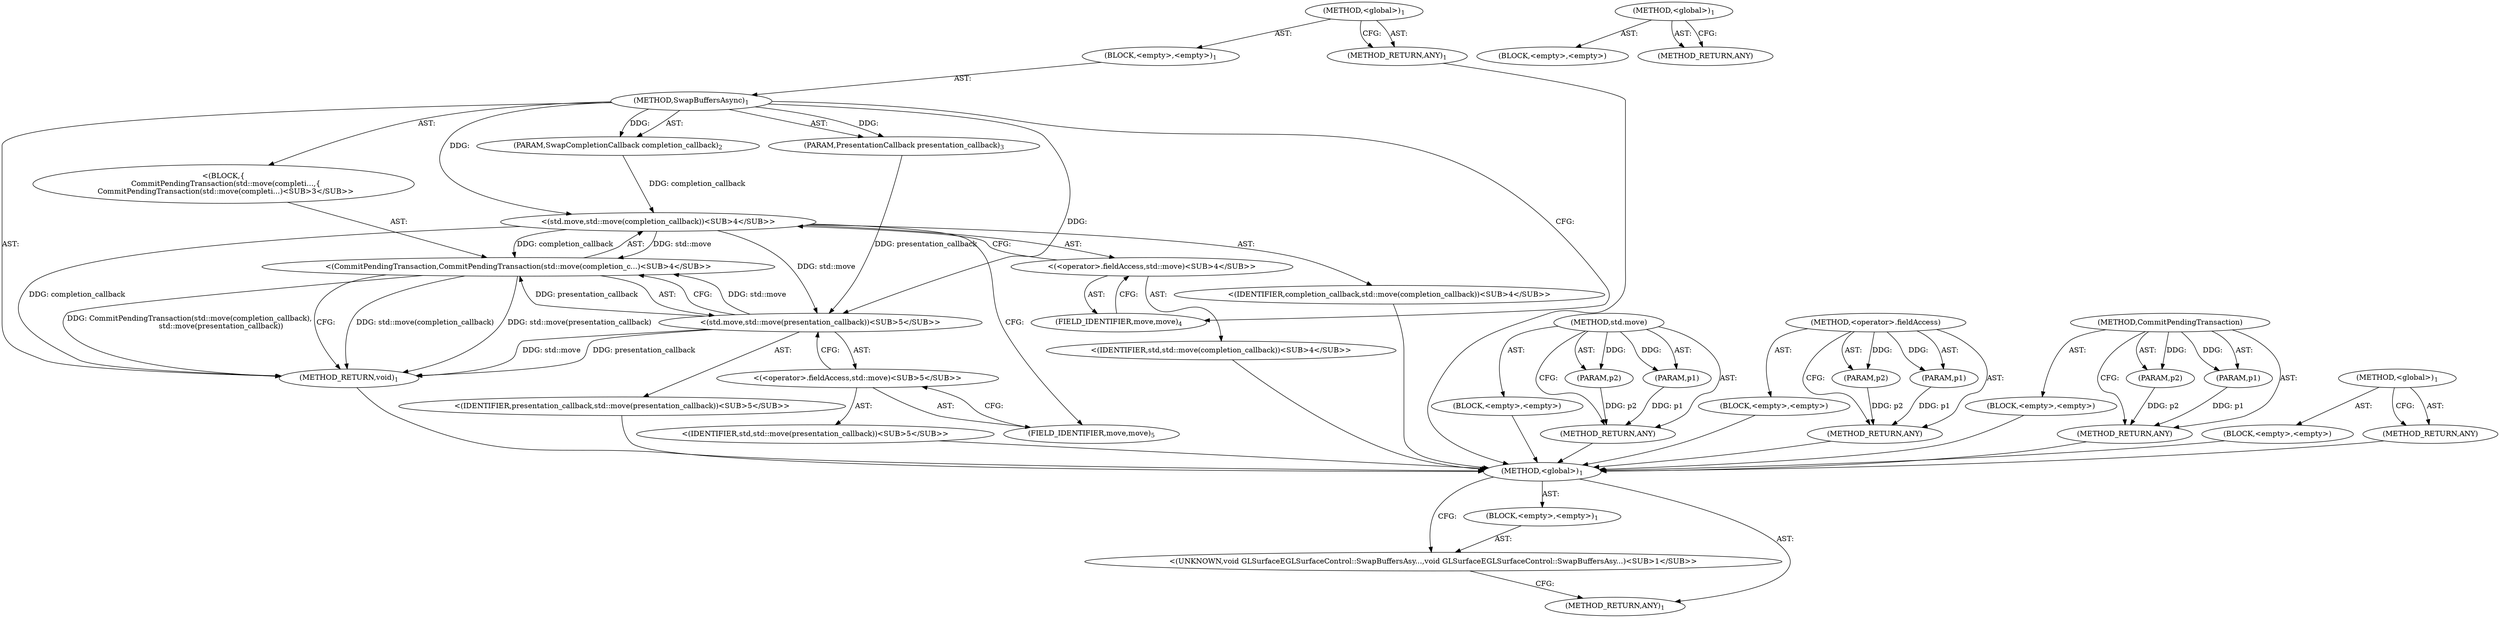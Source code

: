 digraph "&lt;global&gt;" {
vulnerable_6 [label=<(METHOD,&lt;global&gt;)<SUB>1</SUB>>];
vulnerable_7 [label=<(BLOCK,&lt;empty&gt;,&lt;empty&gt;)<SUB>1</SUB>>];
vulnerable_8 [label=<(METHOD,SwapBuffersAsync)<SUB>1</SUB>>];
vulnerable_9 [label=<(PARAM,SwapCompletionCallback completion_callback)<SUB>2</SUB>>];
vulnerable_10 [label=<(PARAM,PresentationCallback presentation_callback)<SUB>3</SUB>>];
vulnerable_11 [label="<(BLOCK,{
  CommitPendingTransaction(std::move(completi...,{
  CommitPendingTransaction(std::move(completi...)<SUB>3</SUB>>"];
vulnerable_12 [label="<(CommitPendingTransaction,CommitPendingTransaction(std::move(completion_c...)<SUB>4</SUB>>"];
vulnerable_13 [label="<(std.move,std::move(completion_callback))<SUB>4</SUB>>"];
vulnerable_14 [label="<(&lt;operator&gt;.fieldAccess,std::move)<SUB>4</SUB>>"];
vulnerable_15 [label="<(IDENTIFIER,std,std::move(completion_callback))<SUB>4</SUB>>"];
vulnerable_16 [label=<(FIELD_IDENTIFIER,move,move)<SUB>4</SUB>>];
vulnerable_17 [label="<(IDENTIFIER,completion_callback,std::move(completion_callback))<SUB>4</SUB>>"];
vulnerable_18 [label="<(std.move,std::move(presentation_callback))<SUB>5</SUB>>"];
vulnerable_19 [label="<(&lt;operator&gt;.fieldAccess,std::move)<SUB>5</SUB>>"];
vulnerable_20 [label="<(IDENTIFIER,std,std::move(presentation_callback))<SUB>5</SUB>>"];
vulnerable_21 [label=<(FIELD_IDENTIFIER,move,move)<SUB>5</SUB>>];
vulnerable_22 [label="<(IDENTIFIER,presentation_callback,std::move(presentation_callback))<SUB>5</SUB>>"];
vulnerable_23 [label=<(METHOD_RETURN,void)<SUB>1</SUB>>];
vulnerable_25 [label=<(METHOD_RETURN,ANY)<SUB>1</SUB>>];
vulnerable_49 [label=<(METHOD,std.move)>];
vulnerable_50 [label=<(PARAM,p1)>];
vulnerable_51 [label=<(PARAM,p2)>];
vulnerable_52 [label=<(BLOCK,&lt;empty&gt;,&lt;empty&gt;)>];
vulnerable_53 [label=<(METHOD_RETURN,ANY)>];
vulnerable_54 [label=<(METHOD,&lt;operator&gt;.fieldAccess)>];
vulnerable_55 [label=<(PARAM,p1)>];
vulnerable_56 [label=<(PARAM,p2)>];
vulnerable_57 [label=<(BLOCK,&lt;empty&gt;,&lt;empty&gt;)>];
vulnerable_58 [label=<(METHOD_RETURN,ANY)>];
vulnerable_44 [label=<(METHOD,CommitPendingTransaction)>];
vulnerable_45 [label=<(PARAM,p1)>];
vulnerable_46 [label=<(PARAM,p2)>];
vulnerable_47 [label=<(BLOCK,&lt;empty&gt;,&lt;empty&gt;)>];
vulnerable_48 [label=<(METHOD_RETURN,ANY)>];
vulnerable_38 [label=<(METHOD,&lt;global&gt;)<SUB>1</SUB>>];
vulnerable_39 [label=<(BLOCK,&lt;empty&gt;,&lt;empty&gt;)>];
vulnerable_40 [label=<(METHOD_RETURN,ANY)>];
fixed_6 [label=<(METHOD,&lt;global&gt;)<SUB>1</SUB>>];
fixed_7 [label=<(BLOCK,&lt;empty&gt;,&lt;empty&gt;)<SUB>1</SUB>>];
fixed_8 [label="<(UNKNOWN,void GLSurfaceEGLSurfaceControl::SwapBuffersAsy...,void GLSurfaceEGLSurfaceControl::SwapBuffersAsy...)<SUB>1</SUB>>"];
fixed_9 [label=<(METHOD_RETURN,ANY)<SUB>1</SUB>>];
fixed_14 [label=<(METHOD,&lt;global&gt;)<SUB>1</SUB>>];
fixed_15 [label=<(BLOCK,&lt;empty&gt;,&lt;empty&gt;)>];
fixed_16 [label=<(METHOD_RETURN,ANY)>];
vulnerable_6 -> vulnerable_7  [key=0, label="AST: "];
vulnerable_6 -> vulnerable_25  [key=0, label="AST: "];
vulnerable_6 -> vulnerable_25  [key=1, label="CFG: "];
vulnerable_7 -> vulnerable_8  [key=0, label="AST: "];
vulnerable_8 -> vulnerable_9  [key=0, label="AST: "];
vulnerable_8 -> vulnerable_9  [key=1, label="DDG: "];
vulnerable_8 -> vulnerable_10  [key=0, label="AST: "];
vulnerable_8 -> vulnerable_10  [key=1, label="DDG: "];
vulnerable_8 -> vulnerable_11  [key=0, label="AST: "];
vulnerable_8 -> vulnerable_23  [key=0, label="AST: "];
vulnerable_8 -> vulnerable_16  [key=0, label="CFG: "];
vulnerable_8 -> vulnerable_13  [key=0, label="DDG: "];
vulnerable_8 -> vulnerable_18  [key=0, label="DDG: "];
vulnerable_9 -> vulnerable_13  [key=0, label="DDG: completion_callback"];
vulnerable_10 -> vulnerable_18  [key=0, label="DDG: presentation_callback"];
vulnerable_11 -> vulnerable_12  [key=0, label="AST: "];
vulnerable_12 -> vulnerable_13  [key=0, label="AST: "];
vulnerable_12 -> vulnerable_18  [key=0, label="AST: "];
vulnerable_12 -> vulnerable_23  [key=0, label="CFG: "];
vulnerable_12 -> vulnerable_23  [key=1, label="DDG: std::move(completion_callback)"];
vulnerable_12 -> vulnerable_23  [key=2, label="DDG: std::move(presentation_callback)"];
vulnerable_12 -> vulnerable_23  [key=3, label="DDG: CommitPendingTransaction(std::move(completion_callback),
                           std::move(presentation_callback))"];
vulnerable_13 -> vulnerable_14  [key=0, label="AST: "];
vulnerable_13 -> vulnerable_17  [key=0, label="AST: "];
vulnerable_13 -> vulnerable_21  [key=0, label="CFG: "];
vulnerable_13 -> vulnerable_23  [key=0, label="DDG: completion_callback"];
vulnerable_13 -> vulnerable_12  [key=0, label="DDG: std::move"];
vulnerable_13 -> vulnerable_12  [key=1, label="DDG: completion_callback"];
vulnerable_13 -> vulnerable_18  [key=0, label="DDG: std::move"];
vulnerable_14 -> vulnerable_15  [key=0, label="AST: "];
vulnerable_14 -> vulnerable_16  [key=0, label="AST: "];
vulnerable_14 -> vulnerable_13  [key=0, label="CFG: "];
vulnerable_15 -> fixed_6  [key=0];
vulnerable_16 -> vulnerable_14  [key=0, label="CFG: "];
vulnerable_17 -> fixed_6  [key=0];
vulnerable_18 -> vulnerable_19  [key=0, label="AST: "];
vulnerable_18 -> vulnerable_22  [key=0, label="AST: "];
vulnerable_18 -> vulnerable_12  [key=0, label="CFG: "];
vulnerable_18 -> vulnerable_12  [key=1, label="DDG: std::move"];
vulnerable_18 -> vulnerable_12  [key=2, label="DDG: presentation_callback"];
vulnerable_18 -> vulnerable_23  [key=0, label="DDG: std::move"];
vulnerable_18 -> vulnerable_23  [key=1, label="DDG: presentation_callback"];
vulnerable_19 -> vulnerable_20  [key=0, label="AST: "];
vulnerable_19 -> vulnerable_21  [key=0, label="AST: "];
vulnerable_19 -> vulnerable_18  [key=0, label="CFG: "];
vulnerable_20 -> fixed_6  [key=0];
vulnerable_21 -> vulnerable_19  [key=0, label="CFG: "];
vulnerable_22 -> fixed_6  [key=0];
vulnerable_23 -> fixed_6  [key=0];
vulnerable_25 -> fixed_6  [key=0];
vulnerable_49 -> vulnerable_50  [key=0, label="AST: "];
vulnerable_49 -> vulnerable_50  [key=1, label="DDG: "];
vulnerable_49 -> vulnerable_52  [key=0, label="AST: "];
vulnerable_49 -> vulnerable_51  [key=0, label="AST: "];
vulnerable_49 -> vulnerable_51  [key=1, label="DDG: "];
vulnerable_49 -> vulnerable_53  [key=0, label="AST: "];
vulnerable_49 -> vulnerable_53  [key=1, label="CFG: "];
vulnerable_50 -> vulnerable_53  [key=0, label="DDG: p1"];
vulnerable_51 -> vulnerable_53  [key=0, label="DDG: p2"];
vulnerable_52 -> fixed_6  [key=0];
vulnerable_53 -> fixed_6  [key=0];
vulnerable_54 -> vulnerable_55  [key=0, label="AST: "];
vulnerable_54 -> vulnerable_55  [key=1, label="DDG: "];
vulnerable_54 -> vulnerable_57  [key=0, label="AST: "];
vulnerable_54 -> vulnerable_56  [key=0, label="AST: "];
vulnerable_54 -> vulnerable_56  [key=1, label="DDG: "];
vulnerable_54 -> vulnerable_58  [key=0, label="AST: "];
vulnerable_54 -> vulnerable_58  [key=1, label="CFG: "];
vulnerable_55 -> vulnerable_58  [key=0, label="DDG: p1"];
vulnerable_56 -> vulnerable_58  [key=0, label="DDG: p2"];
vulnerable_57 -> fixed_6  [key=0];
vulnerable_58 -> fixed_6  [key=0];
vulnerable_44 -> vulnerable_45  [key=0, label="AST: "];
vulnerable_44 -> vulnerable_45  [key=1, label="DDG: "];
vulnerable_44 -> vulnerable_47  [key=0, label="AST: "];
vulnerable_44 -> vulnerable_46  [key=0, label="AST: "];
vulnerable_44 -> vulnerable_46  [key=1, label="DDG: "];
vulnerable_44 -> vulnerable_48  [key=0, label="AST: "];
vulnerable_44 -> vulnerable_48  [key=1, label="CFG: "];
vulnerable_45 -> vulnerable_48  [key=0, label="DDG: p1"];
vulnerable_46 -> vulnerable_48  [key=0, label="DDG: p2"];
vulnerable_47 -> fixed_6  [key=0];
vulnerable_48 -> fixed_6  [key=0];
vulnerable_38 -> vulnerable_39  [key=0, label="AST: "];
vulnerable_38 -> vulnerable_40  [key=0, label="AST: "];
vulnerable_38 -> vulnerable_40  [key=1, label="CFG: "];
vulnerable_39 -> fixed_6  [key=0];
vulnerable_40 -> fixed_6  [key=0];
fixed_6 -> fixed_7  [key=0, label="AST: "];
fixed_6 -> fixed_9  [key=0, label="AST: "];
fixed_6 -> fixed_8  [key=0, label="CFG: "];
fixed_7 -> fixed_8  [key=0, label="AST: "];
fixed_8 -> fixed_9  [key=0, label="CFG: "];
fixed_14 -> fixed_15  [key=0, label="AST: "];
fixed_14 -> fixed_16  [key=0, label="AST: "];
fixed_14 -> fixed_16  [key=1, label="CFG: "];
}
